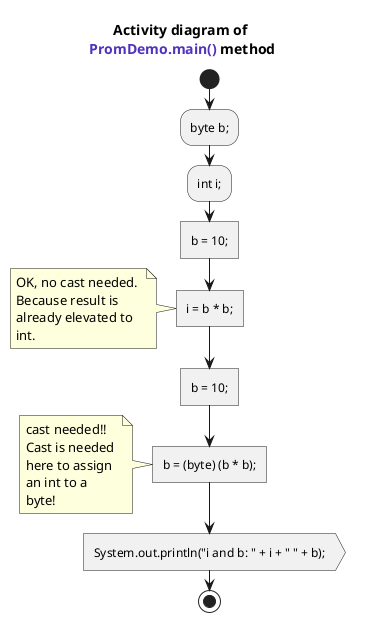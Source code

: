 @startuml
title Activity diagram of \n<font name=monospace><color #5132be>PromDemo.main()</color></font> method

start

:byte b;;
:int i;;

:b = 10;; <<task>>
:i = b * b;; <<task>>
note : OK, no cast needed. \nBecause result is \nalready elevated to \nint.

:b = 10;; <<task>>
:b = (byte) (b * b);; <<task>>
note : cast needed!! \nCast is needed \nhere to assign \nan int to a \nbyte!
:System.out.println("i and b: " + i + " " + b);; <<output>>

stop
@enduml